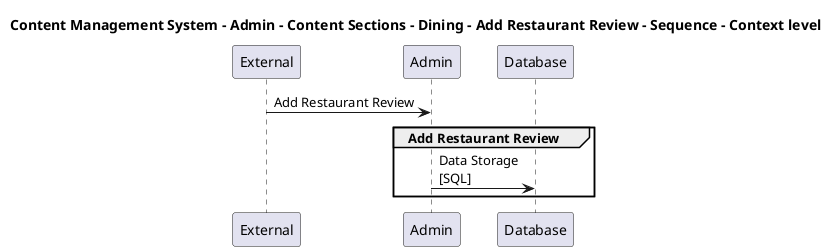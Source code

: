 @startuml

title Content Management System - Admin - Content Sections - Dining - Add Restaurant Review - Sequence - Context level

participant "External" as C4InterFlow.SoftwareSystems.ExternalSystem
participant "Admin" as ContentManagementSystem.SoftwareSystems.Admin
participant "Database" as ContentManagementSystem.SoftwareSystems.Database

C4InterFlow.SoftwareSystems.ExternalSystem -> ContentManagementSystem.SoftwareSystems.Admin : Add Restaurant Review
group Add Restaurant Review
ContentManagementSystem.SoftwareSystems.Admin -> ContentManagementSystem.SoftwareSystems.Database : Data Storage\n[SQL]
end


@enduml
